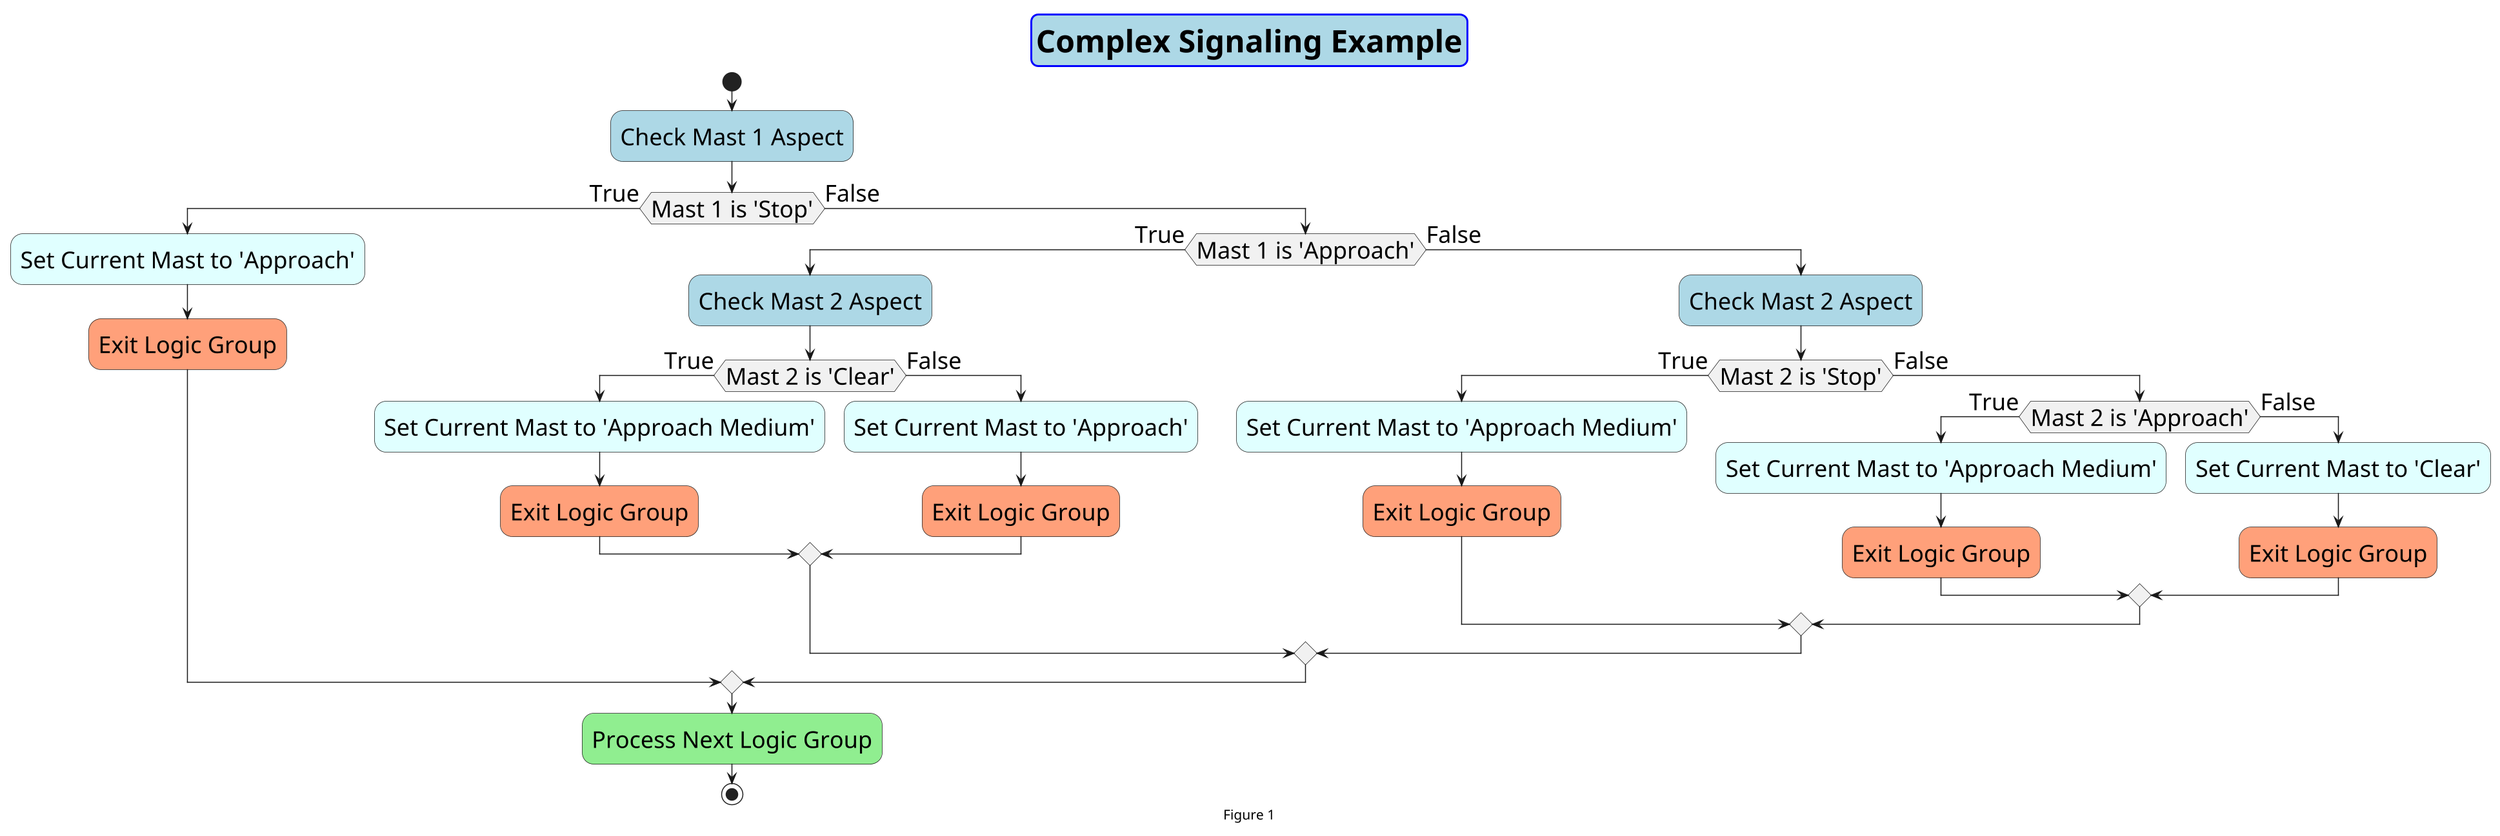 @startuml
' set formatting of Titles and background
skinparam defaultFontSize 24
skinparam BackgroundColor #LightBrown
skinparam titleBorderRoundCorner 15
skinparam titleBorderThickness 2
skinparam titleBorderColor blue
skinparam titleBackgroundColor #LightBlue
skinparam TitleFontSize 32

title Complex Signaling Example
caption Figure 1
scale 1.5

start
#LightBlue:Check Mast 1 Aspect;

if (Mast 1 is 'Stop') then (True)
  #LightCyan:Set Current Mast to 'Approach';
  #LightSalmon:Exit Logic Group;
else (False)
  if (Mast 1 is 'Approach') then (True)
    #LightBlue:Check Mast 2 Aspect;
    if (Mast 2 is 'Clear') then (True)
      #LightCyan:Set Current Mast to 'Approach Medium';
      #LightSalmon:Exit Logic Group;
    else (False)
      #LightCyan:Set Current Mast to 'Approach';
      #LightSalmon:Exit Logic Group;
    endif
  else (False)
    #LightBlue:Check Mast 2 Aspect;
    if (Mast 2 is 'Stop') then (True)
      #LightCyan:Set Current Mast to 'Approach Medium';
      #LightSalmon:Exit Logic Group;
    else (False)
      if (Mast 2 is 'Approach') then (True)
        #LightCyan:Set Current Mast to 'Approach Medium';
        #LightSalmon:Exit Logic Group;
      else (False)
        #LightCyan:Set Current Mast to 'Clear';
        #LightSalmon:Exit Logic Group;
      endif
    endif
  endif
endif

#LightGreen:Process Next Logic Group;
stop
@enduml
